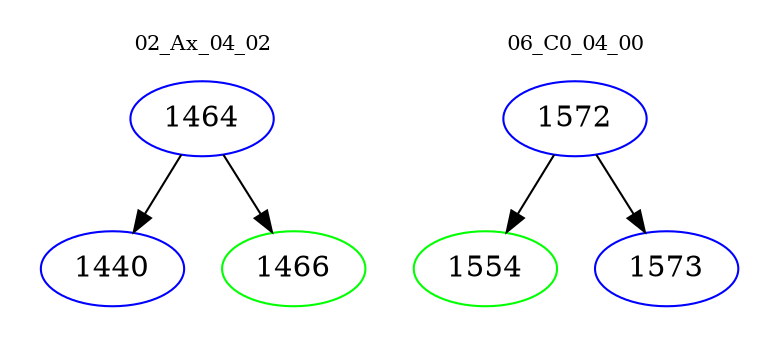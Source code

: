 digraph{
subgraph cluster_0 {
color = white
label = "02_Ax_04_02";
fontsize=10;
T0_1464 [label="1464", color="blue"]
T0_1464 -> T0_1440 [color="black"]
T0_1440 [label="1440", color="blue"]
T0_1464 -> T0_1466 [color="black"]
T0_1466 [label="1466", color="green"]
}
subgraph cluster_1 {
color = white
label = "06_C0_04_00";
fontsize=10;
T1_1572 [label="1572", color="blue"]
T1_1572 -> T1_1554 [color="black"]
T1_1554 [label="1554", color="green"]
T1_1572 -> T1_1573 [color="black"]
T1_1573 [label="1573", color="blue"]
}
}
